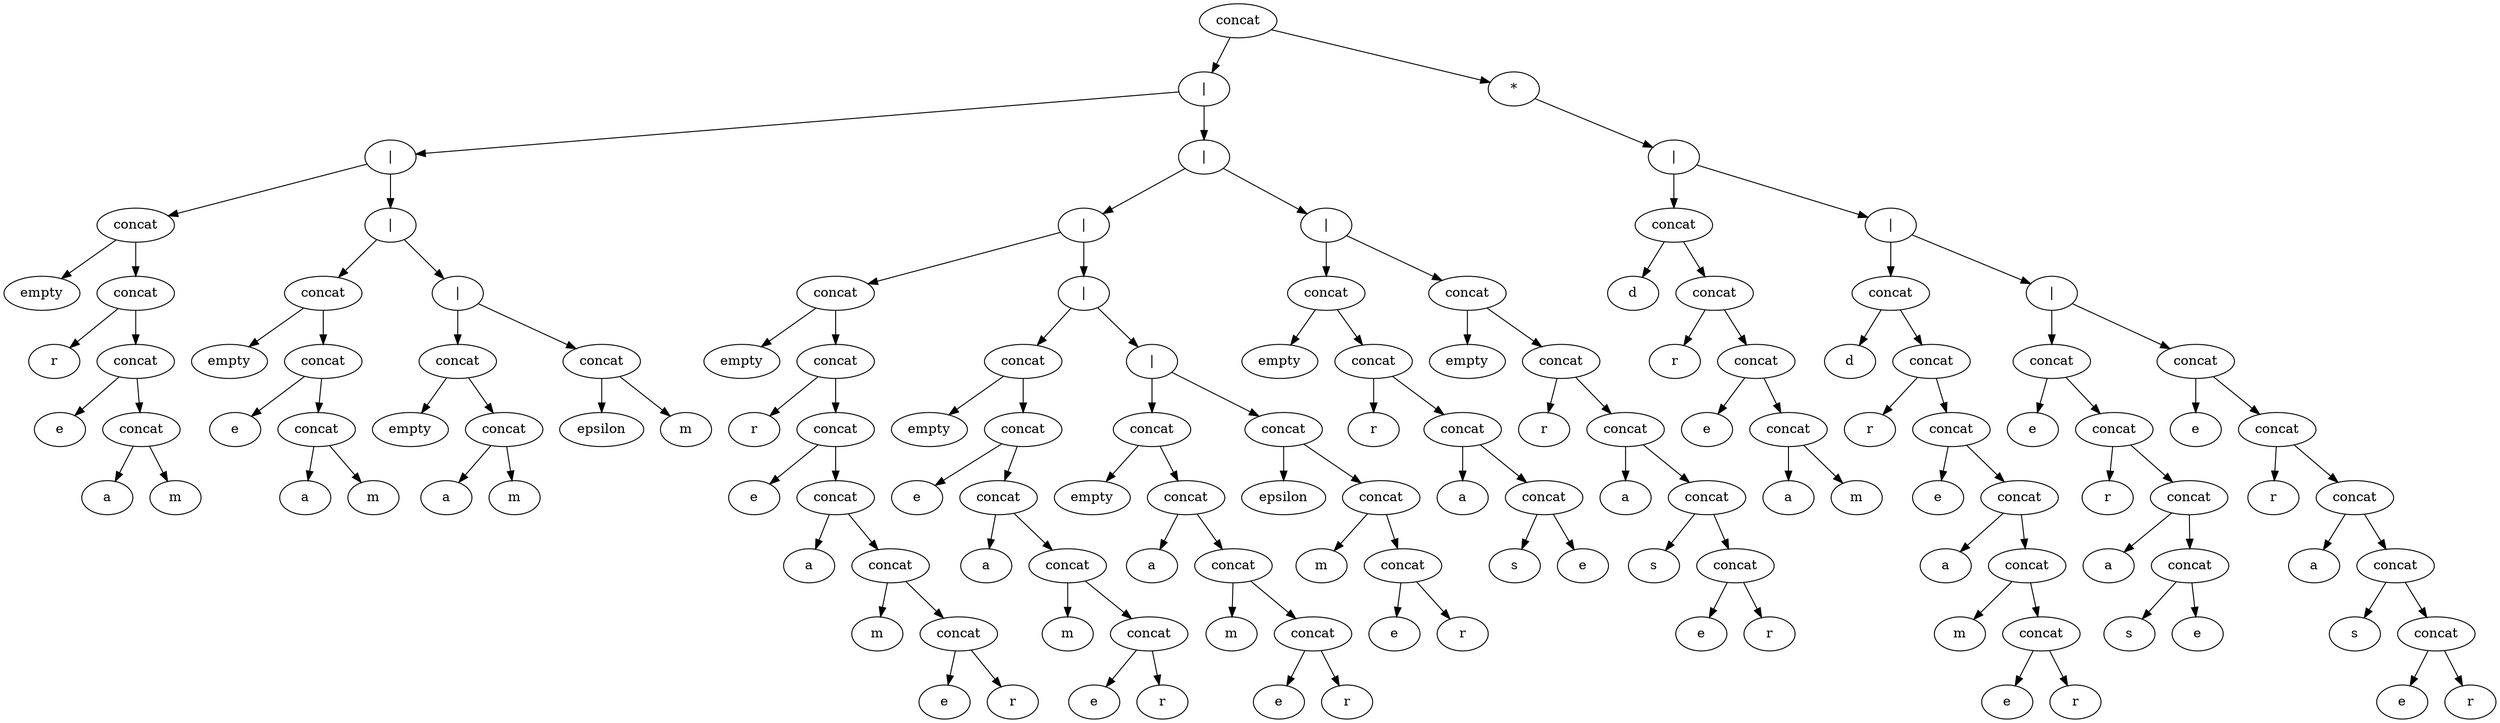 digraph G {
  stvffevgdddlgezizaavahdwkegtem [label="concat"];
  stvffevgdddlgezizaavahdwkegtem -> lgfqdfdndvatzogwzxuybgyytqyrvg;
  lgfqdfdndvatzogwzxuybgyytqyrvg [label="|"];
  lgfqdfdndvatzogwzxuybgyytqyrvg -> jdrdwyahmehmhwjlrwpbqqvftzxrao;
  jdrdwyahmehmhwjlrwpbqqvftzxrao [label="|"];
  jdrdwyahmehmhwjlrwpbqqvftzxrao -> bvgbvbctgfeuqfvsgzaclzputwfztp;
  bvgbvbctgfeuqfvsgzaclzputwfztp [label="concat"];
  bvgbvbctgfeuqfvsgzaclzputwfztp -> wovdogfhaidrvsvtcjchkncfojklak;
  wovdogfhaidrvsvtcjchkncfojklak [label="empty"];
  bvgbvbctgfeuqfvsgzaclzputwfztp -> khivmyjlfsglfoebqqiiwbuazixvre;
  khivmyjlfsglfoebqqiiwbuazixvre [label="concat"];
  khivmyjlfsglfoebqqiiwbuazixvre -> meomnsuobrrrwjzlvbgxqapiesehbz;
  meomnsuobrrrwjzlvbgxqapiesehbz [label="r"];
  khivmyjlfsglfoebqqiiwbuazixvre -> nkwwnmvsubnidrredwiisimeibaihw;
  nkwwnmvsubnidrredwiisimeibaihw [label="concat"];
  nkwwnmvsubnidrredwiisimeibaihw -> bbeydckvhqvlvtjbmgvdtzwhkuywst;
  bbeydckvhqvlvtjbmgvdtzwhkuywst [label="e"];
  nkwwnmvsubnidrredwiisimeibaihw -> khrxxdslyhnutytbnubbgzmsuqqaqq;
  khrxxdslyhnutytbnubbgzmsuqqaqq [label="concat"];
  khrxxdslyhnutytbnubbgzmsuqqaqq -> zofynryjgkqhvbwzsfhsqwsjyfyoua;
  zofynryjgkqhvbwzsfhsqwsjyfyoua [label="a"];
  khrxxdslyhnutytbnubbgzmsuqqaqq -> tvifpbawiwmggossthojxbldulzxtg;
  tvifpbawiwmggossthojxbldulzxtg [label="m"];
  jdrdwyahmehmhwjlrwpbqqvftzxrao -> lfhptymwuuqnwvphpiogldcnjyhksz;
  lfhptymwuuqnwvphpiogldcnjyhksz [label="|"];
  lfhptymwuuqnwvphpiogldcnjyhksz -> bkajpxtixbmkrkwguqoqiyadougmme;
  bkajpxtixbmkrkwguqoqiyadougmme [label="concat"];
  bkajpxtixbmkrkwguqoqiyadougmme -> dnznqseclamoawmhejofxjjyctpxah;
  dnznqseclamoawmhejofxjjyctpxah [label="empty"];
  bkajpxtixbmkrkwguqoqiyadougmme -> oqpkepynvacaqjbbwfrtycvypbhbtf;
  oqpkepynvacaqjbbwfrtycvypbhbtf [label="concat"];
  oqpkepynvacaqjbbwfrtycvypbhbtf -> zzrulvulovzoogcntmshgeedkbjodv;
  zzrulvulovzoogcntmshgeedkbjodv [label="e"];
  oqpkepynvacaqjbbwfrtycvypbhbtf -> lgqzvoqgodbirufzedoozfoopdudgg;
  lgqzvoqgodbirufzedoozfoopdudgg [label="concat"];
  lgqzvoqgodbirufzedoozfoopdudgg -> mcgnsrzyeccmxbschktbchpcaldjcm;
  mcgnsrzyeccmxbschktbchpcaldjcm [label="a"];
  lgqzvoqgodbirufzedoozfoopdudgg -> dmhzthmqayrkogifmxnhdlqejgolrc;
  dmhzthmqayrkogifmxnhdlqejgolrc [label="m"];
  lfhptymwuuqnwvphpiogldcnjyhksz -> qfkkhlfbcjooiwjcgnqxxwtrjedknu;
  qfkkhlfbcjooiwjcgnqxxwtrjedknu [label="|"];
  qfkkhlfbcjooiwjcgnqxxwtrjedknu -> wzpngrpwgpfyrvnvdisgckwcosqjjs;
  wzpngrpwgpfyrvnvdisgckwcosqjjs [label="concat"];
  wzpngrpwgpfyrvnvdisgckwcosqjjs -> hwjrmufbuuvhqcdvfvueedmfpbxqzt;
  hwjrmufbuuvhqcdvfvueedmfpbxqzt [label="empty"];
  wzpngrpwgpfyrvnvdisgckwcosqjjs -> kljjkigjoewzzhivkvifnbindmnnrj;
  kljjkigjoewzzhivkvifnbindmnnrj [label="concat"];
  kljjkigjoewzzhivkvifnbindmnnrj -> ymztawywwnnprykdglxehexkyfydmg;
  ymztawywwnnprykdglxehexkyfydmg [label="a"];
  kljjkigjoewzzhivkvifnbindmnnrj -> xiepmbiiwjypgjxtiremtabzeslnxy;
  xiepmbiiwjypgjxtiremtabzeslnxy [label="m"];
  qfkkhlfbcjooiwjcgnqxxwtrjedknu -> hdbyjcppuzzatwshrxqxvfrdtzoxtl;
  hdbyjcppuzzatwshrxqxvfrdtzoxtl [label="concat"];
  hdbyjcppuzzatwshrxqxvfrdtzoxtl -> uaoftkwcdcjrxlfklmbthcqovxxdjt;
  uaoftkwcdcjrxlfklmbthcqovxxdjt [label="epsilon"];
  hdbyjcppuzzatwshrxqxvfrdtzoxtl -> pxlshrzrqzomnhdgtkvckxxfuqjtev;
  pxlshrzrqzomnhdgtkvckxxfuqjtev [label="m"];
  lgfqdfdndvatzogwzxuybgyytqyrvg -> mpkwegzrbanfrmyqephcrhvjawywme;
  mpkwegzrbanfrmyqephcrhvjawywme [label="|"];
  mpkwegzrbanfrmyqephcrhvjawywme -> twjszpfvgozldwpjiydpypveczxhxc;
  twjszpfvgozldwpjiydpypveczxhxc [label="|"];
  twjszpfvgozldwpjiydpypveczxhxc -> aqkgcfpvggjvlpmmpojueaovlhteos;
  aqkgcfpvggjvlpmmpojueaovlhteos [label="concat"];
  aqkgcfpvggjvlpmmpojueaovlhteos -> unqwyluauujozsjekowwqfzpyrzsjc;
  unqwyluauujozsjekowwqfzpyrzsjc [label="empty"];
  aqkgcfpvggjvlpmmpojueaovlhteos -> vtxekqwatpoxjynjvtkfjasfeejtey;
  vtxekqwatpoxjynjvtkfjasfeejtey [label="concat"];
  vtxekqwatpoxjynjvtkfjasfeejtey -> hyotngrzxzrbopwngejevalffofcri;
  hyotngrzxzrbopwngejevalffofcri [label="r"];
  vtxekqwatpoxjynjvtkfjasfeejtey -> ccmawutrmcswsfeueldktprzkxkdwg;
  ccmawutrmcswsfeueldktprzkxkdwg [label="concat"];
  ccmawutrmcswsfeueldktprzkxkdwg -> pvscualomyozjasvtxdfbgynavrqjc;
  pvscualomyozjasvtxdfbgynavrqjc [label="e"];
  ccmawutrmcswsfeueldktprzkxkdwg -> ioygacsqmvqgirwgdajlhbqbhbsuhv;
  ioygacsqmvqgirwgdajlhbqbhbsuhv [label="concat"];
  ioygacsqmvqgirwgdajlhbqbhbsuhv -> sdkgjtlhqyylpkdzhnuzhjcznalyal;
  sdkgjtlhqyylpkdzhnuzhjcznalyal [label="a"];
  ioygacsqmvqgirwgdajlhbqbhbsuhv -> wlzdnjhhvduiddaphyacxepcizawck;
  wlzdnjhhvduiddaphyacxepcizawck [label="concat"];
  wlzdnjhhvduiddaphyacxepcizawck -> nboocgklbljjxqitthnkzqgclrrecd;
  nboocgklbljjxqitthnkzqgclrrecd [label="m"];
  wlzdnjhhvduiddaphyacxepcizawck -> syeoeysvnxlibvydkpunvvhigsuowc;
  syeoeysvnxlibvydkpunvvhigsuowc [label="concat"];
  syeoeysvnxlibvydkpunvvhigsuowc -> kgpbalzoknbofbdlsuqqdcdmowbdrw;
  kgpbalzoknbofbdlsuqqdcdmowbdrw [label="e"];
  syeoeysvnxlibvydkpunvvhigsuowc -> isrmyeoarysrbupovcqhirgyfallnn;
  isrmyeoarysrbupovcqhirgyfallnn [label="r"];
  twjszpfvgozldwpjiydpypveczxhxc -> npmwbigswqkdjcyuckarpdlfuhxjqe;
  npmwbigswqkdjcyuckarpdlfuhxjqe [label="|"];
  npmwbigswqkdjcyuckarpdlfuhxjqe -> tltsidkdreislylcuknlcitcltrmxs;
  tltsidkdreislylcuknlcitcltrmxs [label="concat"];
  tltsidkdreislylcuknlcitcltrmxs -> pxeyvykmocrhycstadkxmsltqygxie;
  pxeyvykmocrhycstadkxmsltqygxie [label="empty"];
  tltsidkdreislylcuknlcitcltrmxs -> ndupllilgwaptagowapgqkiamyvfqq;
  ndupllilgwaptagowapgqkiamyvfqq [label="concat"];
  ndupllilgwaptagowapgqkiamyvfqq -> fengqtjjeekebohqcdlpvfvfayzrkn;
  fengqtjjeekebohqcdlpvfvfayzrkn [label="e"];
  ndupllilgwaptagowapgqkiamyvfqq -> yuogyrsndcjzcmskaorndanicelish;
  yuogyrsndcjzcmskaorndanicelish [label="concat"];
  yuogyrsndcjzcmskaorndanicelish -> spancdbikycoypjgnkxmvkhgwtodbw;
  spancdbikycoypjgnkxmvkhgwtodbw [label="a"];
  yuogyrsndcjzcmskaorndanicelish -> nhqgnmvstpktiubndysoulvmijrxlx;
  nhqgnmvstpktiubndysoulvmijrxlx [label="concat"];
  nhqgnmvstpktiubndysoulvmijrxlx -> bxxlifuarotavfllzuikovapirjyqr;
  bxxlifuarotavfllzuikovapirjyqr [label="m"];
  nhqgnmvstpktiubndysoulvmijrxlx -> hpzvdbfvelamrhizyfojhpocvyuyey;
  hpzvdbfvelamrhizyfojhpocvyuyey [label="concat"];
  hpzvdbfvelamrhizyfojhpocvyuyey -> kerzyysevpelbelkdsdcrwqzncmann;
  kerzyysevpelbelkdsdcrwqzncmann [label="e"];
  hpzvdbfvelamrhizyfojhpocvyuyey -> ekcqucffuvsvkyuspifbzobosksvkz;
  ekcqucffuvsvkyuspifbzobosksvkz [label="r"];
  npmwbigswqkdjcyuckarpdlfuhxjqe -> uckzdfrldvamlicbktoepyxptgvbar;
  uckzdfrldvamlicbktoepyxptgvbar [label="|"];
  uckzdfrldvamlicbktoepyxptgvbar -> zqpjkbjnnzbuwjqbvvdxdkofcfcbja;
  zqpjkbjnnzbuwjqbvvdxdkofcfcbja [label="concat"];
  zqpjkbjnnzbuwjqbvvdxdkofcfcbja -> uwqjzydcxvwvuhklxzjigwscelgxef;
  uwqjzydcxvwvuhklxzjigwscelgxef [label="empty"];
  zqpjkbjnnzbuwjqbvvdxdkofcfcbja -> yuqwdwiovzmopoblpitjvomnewmzif;
  yuqwdwiovzmopoblpitjvomnewmzif [label="concat"];
  yuqwdwiovzmopoblpitjvomnewmzif -> mjfukkeosxzfehyctdqophayscanbq;
  mjfukkeosxzfehyctdqophayscanbq [label="a"];
  yuqwdwiovzmopoblpitjvomnewmzif -> vhunfdrwplgkdrhjwmejenbqnmupap;
  vhunfdrwplgkdrhjwmejenbqnmupap [label="concat"];
  vhunfdrwplgkdrhjwmejenbqnmupap -> bgrsntgsshwfedoogftnznwrlgsdko;
  bgrsntgsshwfedoogftnznwrlgsdko [label="m"];
  vhunfdrwplgkdrhjwmejenbqnmupap -> jmfwzqrrtgjqegewnvqvamguandqyk;
  jmfwzqrrtgjqegewnvqvamguandqyk [label="concat"];
  jmfwzqrrtgjqegewnvqvamguandqyk -> dddjeonjkvjheatzjljdqnasyampez;
  dddjeonjkvjheatzjljdqnasyampez [label="e"];
  jmfwzqrrtgjqegewnvqvamguandqyk -> zajbxfcccvbqmkpqwgpdwdbgunoyom;
  zajbxfcccvbqmkpqwgpdwdbgunoyom [label="r"];
  uckzdfrldvamlicbktoepyxptgvbar -> sjysigyntbfdwuqvxhoujauoboiqqj;
  sjysigyntbfdwuqvxhoujauoboiqqj [label="concat"];
  sjysigyntbfdwuqvxhoujauoboiqqj -> pytbrnaggabcfwhklphgeaebhfkbvt;
  pytbrnaggabcfwhklphgeaebhfkbvt [label="epsilon"];
  sjysigyntbfdwuqvxhoujauoboiqqj -> ttibokpxjvjywzoadaiiexopdueakl;
  ttibokpxjvjywzoadaiiexopdueakl [label="concat"];
  ttibokpxjvjywzoadaiiexopdueakl -> ckibzsxguooaiwhuingbiezbpkfvtx;
  ckibzsxguooaiwhuingbiezbpkfvtx [label="m"];
  ttibokpxjvjywzoadaiiexopdueakl -> xrhzgdtczwpgioanmdoosjwxryjmli;
  xrhzgdtczwpgioanmdoosjwxryjmli [label="concat"];
  xrhzgdtczwpgioanmdoosjwxryjmli -> uoxmrqgxzyjscdyvrrvfbwuogddsai;
  uoxmrqgxzyjscdyvrrvfbwuogddsai [label="e"];
  xrhzgdtczwpgioanmdoosjwxryjmli -> ocydrqaxtspypqdccgxlflrralynjk;
  ocydrqaxtspypqdccgxlflrralynjk [label="r"];
  mpkwegzrbanfrmyqephcrhvjawywme -> tujhzjbpbmdzchvklparfsmqwhqchv;
  tujhzjbpbmdzchvklparfsmqwhqchv [label="|"];
  tujhzjbpbmdzchvklparfsmqwhqchv -> owagfsanvhqayujglzxsftlguudnhv;
  owagfsanvhqayujglzxsftlguudnhv [label="concat"];
  owagfsanvhqayujglzxsftlguudnhv -> dmdtnzjsxewbjwizqjgqqlbpqzlsfp;
  dmdtnzjsxewbjwizqjgqqlbpqzlsfp [label="empty"];
  owagfsanvhqayujglzxsftlguudnhv -> iprdmpyrfaevlywrwhfszgwxqcfgdg;
  iprdmpyrfaevlywrwhfszgwxqcfgdg [label="concat"];
  iprdmpyrfaevlywrwhfszgwxqcfgdg -> glermesqweqotvzfvoukwtmaurlgqb;
  glermesqweqotvzfvoukwtmaurlgqb [label="r"];
  iprdmpyrfaevlywrwhfszgwxqcfgdg -> utglnexixlkboybkpgmigtjoeiuaec;
  utglnexixlkboybkpgmigtjoeiuaec [label="concat"];
  utglnexixlkboybkpgmigtjoeiuaec -> jhomodaigppdozesatsivshmtylqsj;
  jhomodaigppdozesatsivshmtylqsj [label="a"];
  utglnexixlkboybkpgmigtjoeiuaec -> qciomalgprevddqyjezdnowzuftjlv;
  qciomalgprevddqyjezdnowzuftjlv [label="concat"];
  qciomalgprevddqyjezdnowzuftjlv -> ygryjbopmfbsigsrdofeavvxmakeft;
  ygryjbopmfbsigsrdofeavvxmakeft [label="s"];
  qciomalgprevddqyjezdnowzuftjlv -> cvyhvtesdyaxrmjyuzcdrhdjyoqzhg;
  cvyhvtesdyaxrmjyuzcdrhdjyoqzhg [label="e"];
  tujhzjbpbmdzchvklparfsmqwhqchv -> xtmlggtermuzgwiishdbxeitcdbsve;
  xtmlggtermuzgwiishdbxeitcdbsve [label="concat"];
  xtmlggtermuzgwiishdbxeitcdbsve -> rufvvfwhvuzoqkfjovgaolbsfujkfw;
  rufvvfwhvuzoqkfjovgaolbsfujkfw [label="empty"];
  xtmlggtermuzgwiishdbxeitcdbsve -> tdlthsizrxqapzbzzgxyciaxjxxxuu;
  tdlthsizrxqapzbzzgxyciaxjxxxuu [label="concat"];
  tdlthsizrxqapzbzzgxyciaxjxxxuu -> vgnrphwmlfhkkbagjgxklvfohecvkh;
  vgnrphwmlfhkkbagjgxklvfohecvkh [label="r"];
  tdlthsizrxqapzbzzgxyciaxjxxxuu -> eruyswbyhzcpobqhtkvvvezsyzixha;
  eruyswbyhzcpobqhtkvvvezsyzixha [label="concat"];
  eruyswbyhzcpobqhtkvvvezsyzixha -> blegevrrumswpfyheldguiqxhyudpl;
  blegevrrumswpfyheldguiqxhyudpl [label="a"];
  eruyswbyhzcpobqhtkvvvezsyzixha -> lnkkbcfhcakkyrzezxmrsnyzjwcjji;
  lnkkbcfhcakkyrzezxmrsnyzjwcjji [label="concat"];
  lnkkbcfhcakkyrzezxmrsnyzjwcjji -> fbmlwzmmrdsnjaswlpzmfdsqdicrdl;
  fbmlwzmmrdsnjaswlpzmfdsqdicrdl [label="s"];
  lnkkbcfhcakkyrzezxmrsnyzjwcjji -> xuenmauxtjbztcwhqroppetiaglken;
  xuenmauxtjbztcwhqroppetiaglken [label="concat"];
  xuenmauxtjbztcwhqroppetiaglken -> eudppwnmikiqhydjsxplsplgcloqca;
  eudppwnmikiqhydjsxplsplgcloqca [label="e"];
  xuenmauxtjbztcwhqroppetiaglken -> iunyarzgnxxskhjyphxyaieufdxqsn;
  iunyarzgnxxskhjyphxyaieufdxqsn [label="r"];
  stvffevgdddlgezizaavahdwkegtem -> dbgaczbsxizcerofveqpwasxqdyhgy;
  dbgaczbsxizcerofveqpwasxqdyhgy [label="*"];
  dbgaczbsxizcerofveqpwasxqdyhgy -> xzlbvfoqukzlrpxzlwjuamqpjqaxga;
  xzlbvfoqukzlrpxzlwjuamqpjqaxga [label="|"];
  xzlbvfoqukzlrpxzlwjuamqpjqaxga -> dpfgifmwgbggbvsofgmvwdmrsuyfqv;
  dpfgifmwgbggbvsofgmvwdmrsuyfqv [label="concat"];
  dpfgifmwgbggbvsofgmvwdmrsuyfqv -> lfakrfisbrpvtcbzlwywrtgyohchic;
  lfakrfisbrpvtcbzlwywrtgyohchic [label="d"];
  dpfgifmwgbggbvsofgmvwdmrsuyfqv -> qppufpypmijfcyncyvrzjkuphixjai;
  qppufpypmijfcyncyvrzjkuphixjai [label="concat"];
  qppufpypmijfcyncyvrzjkuphixjai -> hhkvifcwdtyfgipimzwkybivcyqafi;
  hhkvifcwdtyfgipimzwkybivcyqafi [label="r"];
  qppufpypmijfcyncyvrzjkuphixjai -> moulachfytsprhtyvlpdidncxetzpp;
  moulachfytsprhtyvlpdidncxetzpp [label="concat"];
  moulachfytsprhtyvlpdidncxetzpp -> chnctrhjzbylileesjzydynbejvagi;
  chnctrhjzbylileesjzydynbejvagi [label="e"];
  moulachfytsprhtyvlpdidncxetzpp -> yotvgbtfjphqfjmguipzpxxedhgmkj;
  yotvgbtfjphqfjmguipzpxxedhgmkj [label="concat"];
  yotvgbtfjphqfjmguipzpxxedhgmkj -> furxxgvoaxigwneitmgynoircublgl;
  furxxgvoaxigwneitmgynoircublgl [label="a"];
  yotvgbtfjphqfjmguipzpxxedhgmkj -> xfytgomezqvbqrogsyyglgnifxuqjc;
  xfytgomezqvbqrogsyyglgnifxuqjc [label="m"];
  xzlbvfoqukzlrpxzlwjuamqpjqaxga -> hoiwbrhanovwqsjcaxxyomddqdznlu;
  hoiwbrhanovwqsjcaxxyomddqdznlu [label="|"];
  hoiwbrhanovwqsjcaxxyomddqdznlu -> qmnmffpvshzfcawphhfdyrjvhxymfj;
  qmnmffpvshzfcawphhfdyrjvhxymfj [label="concat"];
  qmnmffpvshzfcawphhfdyrjvhxymfj -> kcdyxcnvxzpqwltbtweodjsqdlotac;
  kcdyxcnvxzpqwltbtweodjsqdlotac [label="d"];
  qmnmffpvshzfcawphhfdyrjvhxymfj -> vjozxgqlccwihuqgsochfgsabsnikw;
  vjozxgqlccwihuqgsochfgsabsnikw [label="concat"];
  vjozxgqlccwihuqgsochfgsabsnikw -> xgcxvcflklgcppuycuqqnvhasnyklx;
  xgcxvcflklgcppuycuqqnvhasnyklx [label="r"];
  vjozxgqlccwihuqgsochfgsabsnikw -> rxpivlaftqzbmtdurmtujaljtxydzq;
  rxpivlaftqzbmtdurmtujaljtxydzq [label="concat"];
  rxpivlaftqzbmtdurmtujaljtxydzq -> rqnvonjxysoqklzaztnwqziirbkbnp;
  rqnvonjxysoqklzaztnwqziirbkbnp [label="e"];
  rxpivlaftqzbmtdurmtujaljtxydzq -> wozyzxsrxmswccfvllxbzvrqbuozfr;
  wozyzxsrxmswccfvllxbzvrqbuozfr [label="concat"];
  wozyzxsrxmswccfvllxbzvrqbuozfr -> nvkmijqwjisbfjvycicawggmetbdyq;
  nvkmijqwjisbfjvycicawggmetbdyq [label="a"];
  wozyzxsrxmswccfvllxbzvrqbuozfr -> kwohrrreumuopztapmovqqaykhsfzx;
  kwohrrreumuopztapmovqqaykhsfzx [label="concat"];
  kwohrrreumuopztapmovqqaykhsfzx -> tcvexfbpaismtpuiidkzhpthedodta;
  tcvexfbpaismtpuiidkzhpthedodta [label="m"];
  kwohrrreumuopztapmovqqaykhsfzx -> lwjwhuoqhoimjrhgkfpmbnhurtfaqw;
  lwjwhuoqhoimjrhgkfpmbnhurtfaqw [label="concat"];
  lwjwhuoqhoimjrhgkfpmbnhurtfaqw -> jgfncsoabnohrxjacwomymdhxosgia;
  jgfncsoabnohrxjacwomymdhxosgia [label="e"];
  lwjwhuoqhoimjrhgkfpmbnhurtfaqw -> qgacvthnrznewsevahbxggghxfnmrm;
  qgacvthnrznewsevahbxggghxfnmrm [label="r"];
  hoiwbrhanovwqsjcaxxyomddqdznlu -> elrgedzupqqkoyvkeubmuemaxucyka;
  elrgedzupqqkoyvkeubmuemaxucyka [label="|"];
  elrgedzupqqkoyvkeubmuemaxucyka -> dvlxjbmabtwycvgtxdlzhqzicgezik;
  dvlxjbmabtwycvgtxdlzhqzicgezik [label="concat"];
  dvlxjbmabtwycvgtxdlzhqzicgezik -> deyhlzyvysarnxfiefqczrslcdqlrb;
  deyhlzyvysarnxfiefqczrslcdqlrb [label="e"];
  dvlxjbmabtwycvgtxdlzhqzicgezik -> brtlqlhnlbfjumgkcyjomjfezzsqld;
  brtlqlhnlbfjumgkcyjomjfezzsqld [label="concat"];
  brtlqlhnlbfjumgkcyjomjfezzsqld -> pwazbdnekqmmadfygzmxviyrhjcjfg;
  pwazbdnekqmmadfygzmxviyrhjcjfg [label="r"];
  brtlqlhnlbfjumgkcyjomjfezzsqld -> szacoydqkajwtgewpazzkgprimwskg;
  szacoydqkajwtgewpazzkgprimwskg [label="concat"];
  szacoydqkajwtgewpazzkgprimwskg -> nozavuojklinybgksocwurwlexsbaj;
  nozavuojklinybgksocwurwlexsbaj [label="a"];
  szacoydqkajwtgewpazzkgprimwskg -> nnjnaqgtdydutwilaychytimuzefnz;
  nnjnaqgtdydutwilaychytimuzefnz [label="concat"];
  nnjnaqgtdydutwilaychytimuzefnz -> mbgdmrlkoqniohdettvfjjstqejkdy;
  mbgdmrlkoqniohdettvfjjstqejkdy [label="s"];
  nnjnaqgtdydutwilaychytimuzefnz -> ysoabxbivapbxebmdtzyroqythgbki;
  ysoabxbivapbxebmdtzyroqythgbki [label="e"];
  elrgedzupqqkoyvkeubmuemaxucyka -> jfdadviyxswrbqqiqzmyborzwngiga;
  jfdadviyxswrbqqiqzmyborzwngiga [label="concat"];
  jfdadviyxswrbqqiqzmyborzwngiga -> yuxihwywsibtixhppgzdfsdfdbgtkv;
  yuxihwywsibtixhppgzdfsdfdbgtkv [label="e"];
  jfdadviyxswrbqqiqzmyborzwngiga -> lugbyrcqvjvjhlpwnypitzxxjgcfzh;
  lugbyrcqvjvjhlpwnypitzxxjgcfzh [label="concat"];
  lugbyrcqvjvjhlpwnypitzxxjgcfzh -> blmkvzuztqvsznxyuhamufzhomrkcw;
  blmkvzuztqvsznxyuhamufzhomrkcw [label="r"];
  lugbyrcqvjvjhlpwnypitzxxjgcfzh -> tlbhdqmeessdypehsdhblnyalbknpu;
  tlbhdqmeessdypehsdhblnyalbknpu [label="concat"];
  tlbhdqmeessdypehsdhblnyalbknpu -> qfgnpgywjhsdenbzqratkorpcawbvc;
  qfgnpgywjhsdenbzqratkorpcawbvc [label="a"];
  tlbhdqmeessdypehsdhblnyalbknpu -> asrmpnvekqikepudbbanootelqzltt;
  asrmpnvekqikepudbbanootelqzltt [label="concat"];
  asrmpnvekqikepudbbanootelqzltt -> dfbvgtyqccfxggcilxmfcyqaalzbnk;
  dfbvgtyqccfxggcilxmfcyqaalzbnk [label="s"];
  asrmpnvekqikepudbbanootelqzltt -> cmvcwwjorpzqgpesgafqarpuatrqzy;
  cmvcwwjorpzqgpesgafqarpuatrqzy [label="concat"];
  cmvcwwjorpzqgpesgafqarpuatrqzy -> vtzqjjklwwrhmezgmfdsyenlgqawrk;
  vtzqjjklwwrhmezgmfdsyenlgqawrk [label="e"];
  cmvcwwjorpzqgpesgafqarpuatrqzy -> gwkofqkxvnxxstddlmnziggntmaqoy;
  gwkofqkxvnxxstddlmnziggntmaqoy [label="r"];
}

